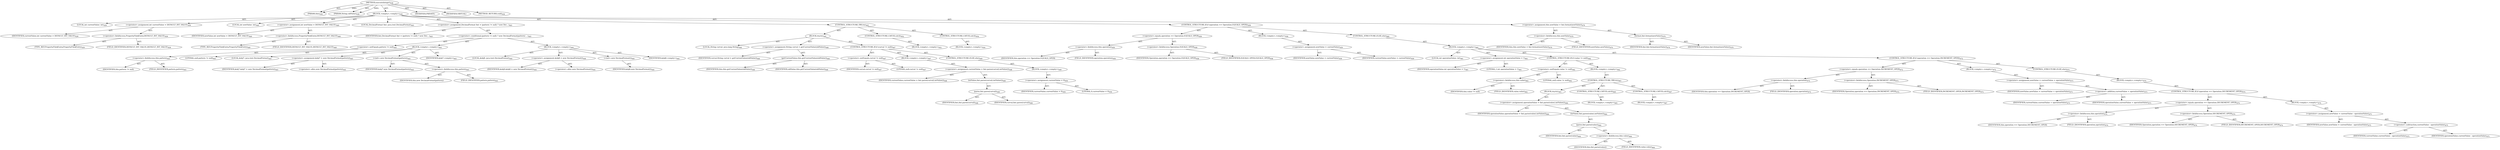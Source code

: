 digraph "executeInteger" {  
"111669149714" [label = <(METHOD,executeInteger)<SUB>438</SUB>> ]
"115964117004" [label = <(PARAM,this)<SUB>438</SUB>> ]
"115964117025" [label = <(PARAM,String oldValue)<SUB>438</SUB>> ]
"25769803838" [label = <(BLOCK,&lt;empty&gt;,&lt;empty&gt;)<SUB>438</SUB>> ]
"94489280531" [label = <(LOCAL,int currentValue: int)<SUB>439</SUB>> ]
"30064771260" [label = <(&lt;operator&gt;.assignment,int currentValue = DEFAULT_INT_VALUE)<SUB>439</SUB>> ]
"68719476896" [label = <(IDENTIFIER,currentValue,int currentValue = DEFAULT_INT_VALUE)<SUB>439</SUB>> ]
"30064771261" [label = <(&lt;operator&gt;.fieldAccess,PropertyFile$Entry.DEFAULT_INT_VALUE)<SUB>439</SUB>> ]
"180388626435" [label = <(TYPE_REF,PropertyFile$Entry,PropertyFile$Entry)<SUB>439</SUB>> ]
"55834574896" [label = <(FIELD_IDENTIFIER,DEFAULT_INT_VALUE,DEFAULT_INT_VALUE)<SUB>439</SUB>> ]
"94489280532" [label = <(LOCAL,int newValue: int)<SUB>440</SUB>> ]
"30064771262" [label = <(&lt;operator&gt;.assignment,int newValue = DEFAULT_INT_VALUE)<SUB>440</SUB>> ]
"68719476897" [label = <(IDENTIFIER,newValue,int newValue = DEFAULT_INT_VALUE)<SUB>440</SUB>> ]
"30064771263" [label = <(&lt;operator&gt;.fieldAccess,PropertyFile$Entry.DEFAULT_INT_VALUE)<SUB>440</SUB>> ]
"180388626436" [label = <(TYPE_REF,PropertyFile$Entry,PropertyFile$Entry)<SUB>440</SUB>> ]
"55834574897" [label = <(FIELD_IDENTIFIER,DEFAULT_INT_VALUE,DEFAULT_INT_VALUE)<SUB>440</SUB>> ]
"94489280533" [label = <(LOCAL,DecimalFormat fmt: java.text.DecimalFormat)<SUB>443</SUB>> ]
"30064771264" [label = <(&lt;operator&gt;.assignment,DecimalFormat fmt = (pattern != null) ? new Dec...)<SUB>443</SUB>> ]
"68719476898" [label = <(IDENTIFIER,fmt,DecimalFormat fmt = (pattern != null) ? new Dec...)<SUB>443</SUB>> ]
"30064771265" [label = <(&lt;operator&gt;.conditional,(pattern != null) ? new DecimalFormat(pattern) ...)<SUB>443</SUB>> ]
"30064771266" [label = <(&lt;operator&gt;.notEquals,pattern != null)<SUB>443</SUB>> ]
"30064771267" [label = <(&lt;operator&gt;.fieldAccess,this.pattern)<SUB>443</SUB>> ]
"68719476899" [label = <(IDENTIFIER,this,pattern != null)> ]
"55834574898" [label = <(FIELD_IDENTIFIER,pattern,pattern)<SUB>443</SUB>> ]
"90194313236" [label = <(LITERAL,null,pattern != null)<SUB>443</SUB>> ]
"25769803839" [label = <(BLOCK,&lt;empty&gt;,&lt;empty&gt;)<SUB>443</SUB>> ]
"94489280534" [label = <(LOCAL,$obj7: java.text.DecimalFormat)<SUB>443</SUB>> ]
"30064771268" [label = <(&lt;operator&gt;.assignment,$obj7 = new DecimalFormat(pattern))<SUB>443</SUB>> ]
"68719476900" [label = <(IDENTIFIER,$obj7,$obj7 = new DecimalFormat(pattern))<SUB>443</SUB>> ]
"30064771269" [label = <(&lt;operator&gt;.alloc,new DecimalFormat(pattern))<SUB>443</SUB>> ]
"30064771270" [label = <(&lt;init&gt;,new DecimalFormat(pattern))<SUB>443</SUB>> ]
"68719476901" [label = <(IDENTIFIER,$obj7,new DecimalFormat(pattern))<SUB>443</SUB>> ]
"30064771271" [label = <(&lt;operator&gt;.fieldAccess,this.pattern)<SUB>443</SUB>> ]
"68719476902" [label = <(IDENTIFIER,this,new DecimalFormat(pattern))> ]
"55834574899" [label = <(FIELD_IDENTIFIER,pattern,pattern)<SUB>443</SUB>> ]
"68719476903" [label = <(IDENTIFIER,$obj7,&lt;empty&gt;)<SUB>443</SUB>> ]
"25769803840" [label = <(BLOCK,&lt;empty&gt;,&lt;empty&gt;)<SUB>444</SUB>> ]
"94489280535" [label = <(LOCAL,$obj8: java.text.DecimalFormat)<SUB>444</SUB>> ]
"30064771272" [label = <(&lt;operator&gt;.assignment,$obj8 = new DecimalFormat())<SUB>444</SUB>> ]
"68719476904" [label = <(IDENTIFIER,$obj8,$obj8 = new DecimalFormat())<SUB>444</SUB>> ]
"30064771273" [label = <(&lt;operator&gt;.alloc,new DecimalFormat())<SUB>444</SUB>> ]
"30064771274" [label = <(&lt;init&gt;,new DecimalFormat())<SUB>444</SUB>> ]
"68719476905" [label = <(IDENTIFIER,$obj8,new DecimalFormat())<SUB>444</SUB>> ]
"68719476906" [label = <(IDENTIFIER,$obj8,&lt;empty&gt;)<SUB>444</SUB>> ]
"47244640293" [label = <(CONTROL_STRUCTURE,TRY,try)<SUB>445</SUB>> ]
"25769803841" [label = <(BLOCK,try,try)<SUB>445</SUB>> ]
"94489280536" [label = <(LOCAL,String curval: java.lang.String)<SUB>446</SUB>> ]
"30064771275" [label = <(&lt;operator&gt;.assignment,String curval = getCurrentValue(oldValue))<SUB>446</SUB>> ]
"68719476907" [label = <(IDENTIFIER,curval,String curval = getCurrentValue(oldValue))<SUB>446</SUB>> ]
"30064771276" [label = <(getCurrentValue,this.getCurrentValue(oldValue))<SUB>446</SUB>> ]
"68719476756" [label = <(IDENTIFIER,this,this.getCurrentValue(oldValue))<SUB>446</SUB>> ]
"68719476908" [label = <(IDENTIFIER,oldValue,this.getCurrentValue(oldValue))<SUB>446</SUB>> ]
"47244640294" [label = <(CONTROL_STRUCTURE,IF,if (curval != null))<SUB>447</SUB>> ]
"30064771277" [label = <(&lt;operator&gt;.notEquals,curval != null)<SUB>447</SUB>> ]
"68719476909" [label = <(IDENTIFIER,curval,curval != null)<SUB>447</SUB>> ]
"90194313237" [label = <(LITERAL,null,curval != null)<SUB>447</SUB>> ]
"25769803842" [label = <(BLOCK,&lt;empty&gt;,&lt;empty&gt;)<SUB>447</SUB>> ]
"30064771278" [label = <(&lt;operator&gt;.assignment,currentValue = fmt.parse(curval).intValue())<SUB>448</SUB>> ]
"68719476910" [label = <(IDENTIFIER,currentValue,currentValue = fmt.parse(curval).intValue())<SUB>448</SUB>> ]
"30064771279" [label = <(intValue,fmt.parse(curval).intValue())<SUB>448</SUB>> ]
"30064771280" [label = <(parse,fmt.parse(curval))<SUB>448</SUB>> ]
"68719476911" [label = <(IDENTIFIER,fmt,fmt.parse(curval))<SUB>448</SUB>> ]
"68719476912" [label = <(IDENTIFIER,curval,fmt.parse(curval))<SUB>448</SUB>> ]
"47244640295" [label = <(CONTROL_STRUCTURE,ELSE,else)<SUB>449</SUB>> ]
"25769803843" [label = <(BLOCK,&lt;empty&gt;,&lt;empty&gt;)<SUB>449</SUB>> ]
"30064771281" [label = <(&lt;operator&gt;.assignment,currentValue = 0)<SUB>450</SUB>> ]
"68719476913" [label = <(IDENTIFIER,currentValue,currentValue = 0)<SUB>450</SUB>> ]
"90194313238" [label = <(LITERAL,0,currentValue = 0)<SUB>450</SUB>> ]
"47244640296" [label = <(CONTROL_STRUCTURE,CATCH,catch)<SUB>452</SUB>> ]
"25769803844" [label = <(BLOCK,&lt;empty&gt;,&lt;empty&gt;)<SUB>452</SUB>> ]
"47244640297" [label = <(CONTROL_STRUCTURE,CATCH,catch)<SUB>454</SUB>> ]
"25769803845" [label = <(BLOCK,&lt;empty&gt;,&lt;empty&gt;)<SUB>454</SUB>> ]
"47244640298" [label = <(CONTROL_STRUCTURE,IF,if (operation == Operation.EQUALS_OPER))<SUB>458</SUB>> ]
"30064771282" [label = <(&lt;operator&gt;.equals,operation == Operation.EQUALS_OPER)<SUB>458</SUB>> ]
"30064771283" [label = <(&lt;operator&gt;.fieldAccess,this.operation)<SUB>458</SUB>> ]
"68719476914" [label = <(IDENTIFIER,this,operation == Operation.EQUALS_OPER)> ]
"55834574900" [label = <(FIELD_IDENTIFIER,operation,operation)<SUB>458</SUB>> ]
"30064771284" [label = <(&lt;operator&gt;.fieldAccess,Operation.EQUALS_OPER)<SUB>458</SUB>> ]
"68719476915" [label = <(IDENTIFIER,Operation,operation == Operation.EQUALS_OPER)<SUB>458</SUB>> ]
"55834574901" [label = <(FIELD_IDENTIFIER,EQUALS_OPER,EQUALS_OPER)<SUB>458</SUB>> ]
"25769803846" [label = <(BLOCK,&lt;empty&gt;,&lt;empty&gt;)<SUB>458</SUB>> ]
"30064771285" [label = <(&lt;operator&gt;.assignment,newValue = currentValue)<SUB>459</SUB>> ]
"68719476916" [label = <(IDENTIFIER,newValue,newValue = currentValue)<SUB>459</SUB>> ]
"68719476917" [label = <(IDENTIFIER,currentValue,newValue = currentValue)<SUB>459</SUB>> ]
"47244640299" [label = <(CONTROL_STRUCTURE,ELSE,else)<SUB>460</SUB>> ]
"25769803847" [label = <(BLOCK,&lt;empty&gt;,&lt;empty&gt;)<SUB>460</SUB>> ]
"94489280537" [label = <(LOCAL,int operationValue: int)<SUB>461</SUB>> ]
"30064771286" [label = <(&lt;operator&gt;.assignment,int operationValue = 1)<SUB>461</SUB>> ]
"68719476918" [label = <(IDENTIFIER,operationValue,int operationValue = 1)<SUB>461</SUB>> ]
"90194313239" [label = <(LITERAL,1,int operationValue = 1)<SUB>461</SUB>> ]
"47244640300" [label = <(CONTROL_STRUCTURE,IF,if (value != null))<SUB>462</SUB>> ]
"30064771287" [label = <(&lt;operator&gt;.notEquals,value != null)<SUB>462</SUB>> ]
"30064771288" [label = <(&lt;operator&gt;.fieldAccess,this.value)<SUB>462</SUB>> ]
"68719476919" [label = <(IDENTIFIER,this,value != null)> ]
"55834574902" [label = <(FIELD_IDENTIFIER,value,value)<SUB>462</SUB>> ]
"90194313240" [label = <(LITERAL,null,value != null)<SUB>462</SUB>> ]
"25769803848" [label = <(BLOCK,&lt;empty&gt;,&lt;empty&gt;)<SUB>462</SUB>> ]
"47244640301" [label = <(CONTROL_STRUCTURE,TRY,try)<SUB>463</SUB>> ]
"25769803849" [label = <(BLOCK,try,try)<SUB>463</SUB>> ]
"30064771289" [label = <(&lt;operator&gt;.assignment,operationValue = fmt.parse(value).intValue())<SUB>464</SUB>> ]
"68719476920" [label = <(IDENTIFIER,operationValue,operationValue = fmt.parse(value).intValue())<SUB>464</SUB>> ]
"30064771290" [label = <(intValue,fmt.parse(value).intValue())<SUB>464</SUB>> ]
"30064771291" [label = <(parse,fmt.parse(value))<SUB>464</SUB>> ]
"68719476921" [label = <(IDENTIFIER,fmt,fmt.parse(value))<SUB>464</SUB>> ]
"30064771292" [label = <(&lt;operator&gt;.fieldAccess,this.value)<SUB>464</SUB>> ]
"68719476922" [label = <(IDENTIFIER,this,fmt.parse(value))> ]
"55834574903" [label = <(FIELD_IDENTIFIER,value,value)<SUB>464</SUB>> ]
"47244640302" [label = <(CONTROL_STRUCTURE,CATCH,catch)<SUB>465</SUB>> ]
"25769803850" [label = <(BLOCK,&lt;empty&gt;,&lt;empty&gt;)<SUB>465</SUB>> ]
"47244640303" [label = <(CONTROL_STRUCTURE,CATCH,catch)<SUB>467</SUB>> ]
"25769803851" [label = <(BLOCK,&lt;empty&gt;,&lt;empty&gt;)<SUB>467</SUB>> ]
"47244640304" [label = <(CONTROL_STRUCTURE,IF,if (operation == Operation.INCREMENT_OPER))<SUB>472</SUB>> ]
"30064771293" [label = <(&lt;operator&gt;.equals,operation == Operation.INCREMENT_OPER)<SUB>472</SUB>> ]
"30064771294" [label = <(&lt;operator&gt;.fieldAccess,this.operation)<SUB>472</SUB>> ]
"68719476923" [label = <(IDENTIFIER,this,operation == Operation.INCREMENT_OPER)> ]
"55834574904" [label = <(FIELD_IDENTIFIER,operation,operation)<SUB>472</SUB>> ]
"30064771295" [label = <(&lt;operator&gt;.fieldAccess,Operation.INCREMENT_OPER)<SUB>472</SUB>> ]
"68719476924" [label = <(IDENTIFIER,Operation,operation == Operation.INCREMENT_OPER)<SUB>472</SUB>> ]
"55834574905" [label = <(FIELD_IDENTIFIER,INCREMENT_OPER,INCREMENT_OPER)<SUB>472</SUB>> ]
"25769803852" [label = <(BLOCK,&lt;empty&gt;,&lt;empty&gt;)<SUB>472</SUB>> ]
"30064771296" [label = <(&lt;operator&gt;.assignment,newValue = currentValue + operationValue)<SUB>473</SUB>> ]
"68719476925" [label = <(IDENTIFIER,newValue,newValue = currentValue + operationValue)<SUB>473</SUB>> ]
"30064771297" [label = <(&lt;operator&gt;.addition,currentValue + operationValue)<SUB>473</SUB>> ]
"68719476926" [label = <(IDENTIFIER,currentValue,currentValue + operationValue)<SUB>473</SUB>> ]
"68719476927" [label = <(IDENTIFIER,operationValue,currentValue + operationValue)<SUB>473</SUB>> ]
"47244640305" [label = <(CONTROL_STRUCTURE,ELSE,else)<SUB>474</SUB>> ]
"25769803853" [label = <(BLOCK,&lt;empty&gt;,&lt;empty&gt;)<SUB>474</SUB>> ]
"47244640306" [label = <(CONTROL_STRUCTURE,IF,if (operation == Operation.DECREMENT_OPER))<SUB>474</SUB>> ]
"30064771298" [label = <(&lt;operator&gt;.equals,operation == Operation.DECREMENT_OPER)<SUB>474</SUB>> ]
"30064771299" [label = <(&lt;operator&gt;.fieldAccess,this.operation)<SUB>474</SUB>> ]
"68719476928" [label = <(IDENTIFIER,this,operation == Operation.DECREMENT_OPER)> ]
"55834574906" [label = <(FIELD_IDENTIFIER,operation,operation)<SUB>474</SUB>> ]
"30064771300" [label = <(&lt;operator&gt;.fieldAccess,Operation.DECREMENT_OPER)<SUB>474</SUB>> ]
"68719476929" [label = <(IDENTIFIER,Operation,operation == Operation.DECREMENT_OPER)<SUB>474</SUB>> ]
"55834574907" [label = <(FIELD_IDENTIFIER,DECREMENT_OPER,DECREMENT_OPER)<SUB>474</SUB>> ]
"25769803854" [label = <(BLOCK,&lt;empty&gt;,&lt;empty&gt;)<SUB>474</SUB>> ]
"30064771301" [label = <(&lt;operator&gt;.assignment,newValue = currentValue - operationValue)<SUB>475</SUB>> ]
"68719476930" [label = <(IDENTIFIER,newValue,newValue = currentValue - operationValue)<SUB>475</SUB>> ]
"30064771302" [label = <(&lt;operator&gt;.subtraction,currentValue - operationValue)<SUB>475</SUB>> ]
"68719476931" [label = <(IDENTIFIER,currentValue,currentValue - operationValue)<SUB>475</SUB>> ]
"68719476932" [label = <(IDENTIFIER,operationValue,currentValue - operationValue)<SUB>475</SUB>> ]
"30064771303" [label = <(&lt;operator&gt;.assignment,this.newValue = fmt.format(newValue))<SUB>479</SUB>> ]
"30064771304" [label = <(&lt;operator&gt;.fieldAccess,this.newValue)<SUB>479</SUB>> ]
"68719476757" [label = <(IDENTIFIER,this,this.newValue = fmt.format(newValue))<SUB>479</SUB>> ]
"55834574908" [label = <(FIELD_IDENTIFIER,newValue,newValue)<SUB>479</SUB>> ]
"30064771305" [label = <(format,fmt.format(newValue))<SUB>479</SUB>> ]
"68719476933" [label = <(IDENTIFIER,fmt,fmt.format(newValue))<SUB>479</SUB>> ]
"68719476934" [label = <(IDENTIFIER,newValue,fmt.format(newValue))<SUB>479</SUB>> ]
"133143986230" [label = <(MODIFIER,PRIVATE)> ]
"133143986231" [label = <(MODIFIER,VIRTUAL)> ]
"128849018898" [label = <(METHOD_RETURN,void)<SUB>438</SUB>> ]
  "111669149714" -> "115964117004"  [ label = "AST: "] 
  "111669149714" -> "115964117025"  [ label = "AST: "] 
  "111669149714" -> "25769803838"  [ label = "AST: "] 
  "111669149714" -> "133143986230"  [ label = "AST: "] 
  "111669149714" -> "133143986231"  [ label = "AST: "] 
  "111669149714" -> "128849018898"  [ label = "AST: "] 
  "25769803838" -> "94489280531"  [ label = "AST: "] 
  "25769803838" -> "30064771260"  [ label = "AST: "] 
  "25769803838" -> "94489280532"  [ label = "AST: "] 
  "25769803838" -> "30064771262"  [ label = "AST: "] 
  "25769803838" -> "94489280533"  [ label = "AST: "] 
  "25769803838" -> "30064771264"  [ label = "AST: "] 
  "25769803838" -> "47244640293"  [ label = "AST: "] 
  "25769803838" -> "47244640298"  [ label = "AST: "] 
  "25769803838" -> "30064771303"  [ label = "AST: "] 
  "30064771260" -> "68719476896"  [ label = "AST: "] 
  "30064771260" -> "30064771261"  [ label = "AST: "] 
  "30064771261" -> "180388626435"  [ label = "AST: "] 
  "30064771261" -> "55834574896"  [ label = "AST: "] 
  "30064771262" -> "68719476897"  [ label = "AST: "] 
  "30064771262" -> "30064771263"  [ label = "AST: "] 
  "30064771263" -> "180388626436"  [ label = "AST: "] 
  "30064771263" -> "55834574897"  [ label = "AST: "] 
  "30064771264" -> "68719476898"  [ label = "AST: "] 
  "30064771264" -> "30064771265"  [ label = "AST: "] 
  "30064771265" -> "30064771266"  [ label = "AST: "] 
  "30064771265" -> "25769803839"  [ label = "AST: "] 
  "30064771265" -> "25769803840"  [ label = "AST: "] 
  "30064771266" -> "30064771267"  [ label = "AST: "] 
  "30064771266" -> "90194313236"  [ label = "AST: "] 
  "30064771267" -> "68719476899"  [ label = "AST: "] 
  "30064771267" -> "55834574898"  [ label = "AST: "] 
  "25769803839" -> "94489280534"  [ label = "AST: "] 
  "25769803839" -> "30064771268"  [ label = "AST: "] 
  "25769803839" -> "30064771270"  [ label = "AST: "] 
  "25769803839" -> "68719476903"  [ label = "AST: "] 
  "30064771268" -> "68719476900"  [ label = "AST: "] 
  "30064771268" -> "30064771269"  [ label = "AST: "] 
  "30064771270" -> "68719476901"  [ label = "AST: "] 
  "30064771270" -> "30064771271"  [ label = "AST: "] 
  "30064771271" -> "68719476902"  [ label = "AST: "] 
  "30064771271" -> "55834574899"  [ label = "AST: "] 
  "25769803840" -> "94489280535"  [ label = "AST: "] 
  "25769803840" -> "30064771272"  [ label = "AST: "] 
  "25769803840" -> "30064771274"  [ label = "AST: "] 
  "25769803840" -> "68719476906"  [ label = "AST: "] 
  "30064771272" -> "68719476904"  [ label = "AST: "] 
  "30064771272" -> "30064771273"  [ label = "AST: "] 
  "30064771274" -> "68719476905"  [ label = "AST: "] 
  "47244640293" -> "25769803841"  [ label = "AST: "] 
  "47244640293" -> "47244640296"  [ label = "AST: "] 
  "47244640293" -> "47244640297"  [ label = "AST: "] 
  "25769803841" -> "94489280536"  [ label = "AST: "] 
  "25769803841" -> "30064771275"  [ label = "AST: "] 
  "25769803841" -> "47244640294"  [ label = "AST: "] 
  "30064771275" -> "68719476907"  [ label = "AST: "] 
  "30064771275" -> "30064771276"  [ label = "AST: "] 
  "30064771276" -> "68719476756"  [ label = "AST: "] 
  "30064771276" -> "68719476908"  [ label = "AST: "] 
  "47244640294" -> "30064771277"  [ label = "AST: "] 
  "47244640294" -> "25769803842"  [ label = "AST: "] 
  "47244640294" -> "47244640295"  [ label = "AST: "] 
  "30064771277" -> "68719476909"  [ label = "AST: "] 
  "30064771277" -> "90194313237"  [ label = "AST: "] 
  "25769803842" -> "30064771278"  [ label = "AST: "] 
  "30064771278" -> "68719476910"  [ label = "AST: "] 
  "30064771278" -> "30064771279"  [ label = "AST: "] 
  "30064771279" -> "30064771280"  [ label = "AST: "] 
  "30064771280" -> "68719476911"  [ label = "AST: "] 
  "30064771280" -> "68719476912"  [ label = "AST: "] 
  "47244640295" -> "25769803843"  [ label = "AST: "] 
  "25769803843" -> "30064771281"  [ label = "AST: "] 
  "30064771281" -> "68719476913"  [ label = "AST: "] 
  "30064771281" -> "90194313238"  [ label = "AST: "] 
  "47244640296" -> "25769803844"  [ label = "AST: "] 
  "47244640297" -> "25769803845"  [ label = "AST: "] 
  "47244640298" -> "30064771282"  [ label = "AST: "] 
  "47244640298" -> "25769803846"  [ label = "AST: "] 
  "47244640298" -> "47244640299"  [ label = "AST: "] 
  "30064771282" -> "30064771283"  [ label = "AST: "] 
  "30064771282" -> "30064771284"  [ label = "AST: "] 
  "30064771283" -> "68719476914"  [ label = "AST: "] 
  "30064771283" -> "55834574900"  [ label = "AST: "] 
  "30064771284" -> "68719476915"  [ label = "AST: "] 
  "30064771284" -> "55834574901"  [ label = "AST: "] 
  "25769803846" -> "30064771285"  [ label = "AST: "] 
  "30064771285" -> "68719476916"  [ label = "AST: "] 
  "30064771285" -> "68719476917"  [ label = "AST: "] 
  "47244640299" -> "25769803847"  [ label = "AST: "] 
  "25769803847" -> "94489280537"  [ label = "AST: "] 
  "25769803847" -> "30064771286"  [ label = "AST: "] 
  "25769803847" -> "47244640300"  [ label = "AST: "] 
  "25769803847" -> "47244640304"  [ label = "AST: "] 
  "30064771286" -> "68719476918"  [ label = "AST: "] 
  "30064771286" -> "90194313239"  [ label = "AST: "] 
  "47244640300" -> "30064771287"  [ label = "AST: "] 
  "47244640300" -> "25769803848"  [ label = "AST: "] 
  "30064771287" -> "30064771288"  [ label = "AST: "] 
  "30064771287" -> "90194313240"  [ label = "AST: "] 
  "30064771288" -> "68719476919"  [ label = "AST: "] 
  "30064771288" -> "55834574902"  [ label = "AST: "] 
  "25769803848" -> "47244640301"  [ label = "AST: "] 
  "47244640301" -> "25769803849"  [ label = "AST: "] 
  "47244640301" -> "47244640302"  [ label = "AST: "] 
  "47244640301" -> "47244640303"  [ label = "AST: "] 
  "25769803849" -> "30064771289"  [ label = "AST: "] 
  "30064771289" -> "68719476920"  [ label = "AST: "] 
  "30064771289" -> "30064771290"  [ label = "AST: "] 
  "30064771290" -> "30064771291"  [ label = "AST: "] 
  "30064771291" -> "68719476921"  [ label = "AST: "] 
  "30064771291" -> "30064771292"  [ label = "AST: "] 
  "30064771292" -> "68719476922"  [ label = "AST: "] 
  "30064771292" -> "55834574903"  [ label = "AST: "] 
  "47244640302" -> "25769803850"  [ label = "AST: "] 
  "47244640303" -> "25769803851"  [ label = "AST: "] 
  "47244640304" -> "30064771293"  [ label = "AST: "] 
  "47244640304" -> "25769803852"  [ label = "AST: "] 
  "47244640304" -> "47244640305"  [ label = "AST: "] 
  "30064771293" -> "30064771294"  [ label = "AST: "] 
  "30064771293" -> "30064771295"  [ label = "AST: "] 
  "30064771294" -> "68719476923"  [ label = "AST: "] 
  "30064771294" -> "55834574904"  [ label = "AST: "] 
  "30064771295" -> "68719476924"  [ label = "AST: "] 
  "30064771295" -> "55834574905"  [ label = "AST: "] 
  "25769803852" -> "30064771296"  [ label = "AST: "] 
  "30064771296" -> "68719476925"  [ label = "AST: "] 
  "30064771296" -> "30064771297"  [ label = "AST: "] 
  "30064771297" -> "68719476926"  [ label = "AST: "] 
  "30064771297" -> "68719476927"  [ label = "AST: "] 
  "47244640305" -> "25769803853"  [ label = "AST: "] 
  "25769803853" -> "47244640306"  [ label = "AST: "] 
  "47244640306" -> "30064771298"  [ label = "AST: "] 
  "47244640306" -> "25769803854"  [ label = "AST: "] 
  "30064771298" -> "30064771299"  [ label = "AST: "] 
  "30064771298" -> "30064771300"  [ label = "AST: "] 
  "30064771299" -> "68719476928"  [ label = "AST: "] 
  "30064771299" -> "55834574906"  [ label = "AST: "] 
  "30064771300" -> "68719476929"  [ label = "AST: "] 
  "30064771300" -> "55834574907"  [ label = "AST: "] 
  "25769803854" -> "30064771301"  [ label = "AST: "] 
  "30064771301" -> "68719476930"  [ label = "AST: "] 
  "30064771301" -> "30064771302"  [ label = "AST: "] 
  "30064771302" -> "68719476931"  [ label = "AST: "] 
  "30064771302" -> "68719476932"  [ label = "AST: "] 
  "30064771303" -> "30064771304"  [ label = "AST: "] 
  "30064771303" -> "30064771305"  [ label = "AST: "] 
  "30064771304" -> "68719476757"  [ label = "AST: "] 
  "30064771304" -> "55834574908"  [ label = "AST: "] 
  "30064771305" -> "68719476933"  [ label = "AST: "] 
  "30064771305" -> "68719476934"  [ label = "AST: "] 
  "111669149714" -> "115964117004"  [ label = "DDG: "] 
  "111669149714" -> "115964117025"  [ label = "DDG: "] 
}
